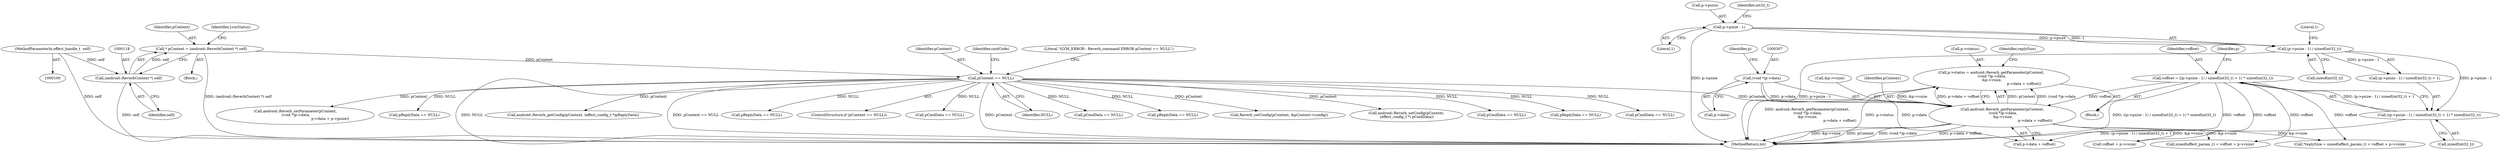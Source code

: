 digraph "0_Android_aeea52da00d210587fb3ed895de3d5f2e0264c88_6@pointer" {
"1000300" [label="(Call,p->status = android::Reverb_getParameter(pContext,\n (void *)p->data,\n &p->vsize,\n                                                          p->data + voffset))"];
"1000304" [label="(Call,android::Reverb_getParameter(pContext,\n (void *)p->data,\n &p->vsize,\n                                                          p->data + voffset))"];
"1000127" [label="(Call,pContext == NULL)"];
"1000115" [label="(Call,* pContext = (android::ReverbContext *) self)"];
"1000117" [label="(Call,(android::ReverbContext *) self)"];
"1000107" [label="(MethodParameterIn,effect_handle_t  self)"];
"1000306" [label="(Call,(void *)p->data)"];
"1000285" [label="(Call,voffset = ((p->psize - 1) / sizeof(int32_t) + 1) * sizeof(int32_t))"];
"1000287" [label="(Call,((p->psize - 1) / sizeof(int32_t) + 1) * sizeof(int32_t))"];
"1000289" [label="(Call,(p->psize - 1) / sizeof(int32_t))"];
"1000290" [label="(Call,p->psize - 1)"];
"1000224" [label="(Call,Reverb_setConfig(pContext, &pContext->config))"];
"1000116" [label="(Identifier,pContext)"];
"1000294" [label="(Literal,1)"];
"1000288" [label="(Call,(p->psize - 1) / sizeof(int32_t) + 1)"];
"1000124" [label="(Identifier,LvmStatus)"];
"1000194" [label="(Call,android::Reverb_setConfig(pContext,\n (effect_config_t *) pCmdData))"];
"1000336" [label="(Call,pCmdData == NULL)"];
"1000289" [label="(Call,(p->psize - 1) / sizeof(int32_t))"];
"1000128" [label="(Identifier,pContext)"];
"1000137" [label="(Identifier,cmdCode)"];
"1000285" [label="(Call,voffset = ((p->psize - 1) / sizeof(int32_t) + 1) * sizeof(int32_t))"];
"1000291" [label="(Call,p->psize)"];
"1000641" [label="(MethodReturn,int)"];
"1000313" [label="(Identifier,p)"];
"1000203" [label="(Call,pReplyData == NULL)"];
"1000295" [label="(Call,sizeof(int32_t))"];
"1000286" [label="(Identifier,voffset)"];
"1000296" [label="(Identifier,int32_t)"];
"1000166" [label="(Call,pCmdData == NULL)"];
"1000115" [label="(Call,* pContext = (android::ReverbContext *) self)"];
"1000386" [label="(Call,android::Reverb_setParameter(pContext,\n (void *)p->data,\n                                                              p->data + p->psize))"];
"1000119" [label="(Identifier,self)"];
"1000142" [label="(Call,pReplyData == NULL)"];
"1000315" [label="(Call,p->data + voffset)"];
"1000129" [label="(Identifier,NULL)"];
"1000217" [label="(Call,android::Reverb_getConfig(pContext, (effect_config_t *)pReplyData))"];
"1000311" [label="(Call,&p->vsize)"];
"1000127" [label="(Call,pContext == NULL)"];
"1000475" [label="(Call,pReplyData == NULL)"];
"1000126" [label="(ControlStructure,if (pContext == NULL))"];
"1000117" [label="(Call,(android::ReverbContext *) self)"];
"1000302" [label="(Identifier,p)"];
"1000301" [label="(Call,p->status)"];
"1000107" [label="(MethodParameterIn,effect_handle_t  self)"];
"1000290" [label="(Call,p->psize - 1)"];
"1000235" [label="(Call,pCmdData == NULL)"];
"1000306" [label="(Call,(void *)p->data)"];
"1000323" [label="(Call,sizeof(effect_param_t) + voffset + p->vsize)"];
"1000326" [label="(Call,voffset + p->vsize)"];
"1000516" [label="(Call,pCmdData == NULL)"];
"1000298" [label="(Call,sizeof(int32_t))"];
"1000113" [label="(Block,)"];
"1000297" [label="(Literal,1)"];
"1000300" [label="(Call,p->status = android::Reverb_getParameter(pContext,\n (void *)p->data,\n &p->vsize,\n                                                          p->data + voffset))"];
"1000287" [label="(Call,((p->psize - 1) / sizeof(int32_t) + 1) * sizeof(int32_t))"];
"1000132" [label="(Literal,\"\tLVM_ERROR : Reverb_command ERROR pContext == NULL\")"];
"1000232" [label="(Block,)"];
"1000304" [label="(Call,android::Reverb_getParameter(pContext,\n (void *)p->data,\n &p->vsize,\n                                                          p->data + voffset))"];
"1000308" [label="(Call,p->data)"];
"1000305" [label="(Identifier,pContext)"];
"1000404" [label="(Call,pReplyData == NULL)"];
"1000322" [label="(Identifier,replySize)"];
"1000320" [label="(Call,*replySize = sizeof(effect_param_t) + voffset + p->vsize)"];
"1000300" -> "1000232"  [label="AST: "];
"1000300" -> "1000304"  [label="CFG: "];
"1000301" -> "1000300"  [label="AST: "];
"1000304" -> "1000300"  [label="AST: "];
"1000322" -> "1000300"  [label="CFG: "];
"1000300" -> "1000641"  [label="DDG: android::Reverb_getParameter(pContext,\n (void *)p->data,\n &p->vsize,\n                                                          p->data + voffset)"];
"1000300" -> "1000641"  [label="DDG: p->status"];
"1000304" -> "1000300"  [label="DDG: pContext"];
"1000304" -> "1000300"  [label="DDG: (void *)p->data"];
"1000304" -> "1000300"  [label="DDG: &p->vsize"];
"1000304" -> "1000300"  [label="DDG: p->data + voffset"];
"1000304" -> "1000315"  [label="CFG: "];
"1000305" -> "1000304"  [label="AST: "];
"1000306" -> "1000304"  [label="AST: "];
"1000311" -> "1000304"  [label="AST: "];
"1000315" -> "1000304"  [label="AST: "];
"1000304" -> "1000641"  [label="DDG: p->data + voffset"];
"1000304" -> "1000641"  [label="DDG: &p->vsize"];
"1000304" -> "1000641"  [label="DDG: pContext"];
"1000304" -> "1000641"  [label="DDG: (void *)p->data"];
"1000127" -> "1000304"  [label="DDG: pContext"];
"1000306" -> "1000304"  [label="DDG: p->data"];
"1000285" -> "1000304"  [label="DDG: voffset"];
"1000304" -> "1000320"  [label="DDG: &p->vsize"];
"1000304" -> "1000323"  [label="DDG: &p->vsize"];
"1000304" -> "1000326"  [label="DDG: &p->vsize"];
"1000127" -> "1000126"  [label="AST: "];
"1000127" -> "1000129"  [label="CFG: "];
"1000128" -> "1000127"  [label="AST: "];
"1000129" -> "1000127"  [label="AST: "];
"1000132" -> "1000127"  [label="CFG: "];
"1000137" -> "1000127"  [label="CFG: "];
"1000127" -> "1000641"  [label="DDG: NULL"];
"1000127" -> "1000641"  [label="DDG: pContext == NULL"];
"1000127" -> "1000641"  [label="DDG: pContext"];
"1000115" -> "1000127"  [label="DDG: pContext"];
"1000127" -> "1000142"  [label="DDG: NULL"];
"1000127" -> "1000166"  [label="DDG: NULL"];
"1000127" -> "1000194"  [label="DDG: pContext"];
"1000127" -> "1000203"  [label="DDG: NULL"];
"1000127" -> "1000217"  [label="DDG: pContext"];
"1000127" -> "1000224"  [label="DDG: pContext"];
"1000127" -> "1000235"  [label="DDG: NULL"];
"1000127" -> "1000336"  [label="DDG: NULL"];
"1000127" -> "1000386"  [label="DDG: pContext"];
"1000127" -> "1000404"  [label="DDG: NULL"];
"1000127" -> "1000475"  [label="DDG: NULL"];
"1000127" -> "1000516"  [label="DDG: NULL"];
"1000115" -> "1000113"  [label="AST: "];
"1000115" -> "1000117"  [label="CFG: "];
"1000116" -> "1000115"  [label="AST: "];
"1000117" -> "1000115"  [label="AST: "];
"1000124" -> "1000115"  [label="CFG: "];
"1000115" -> "1000641"  [label="DDG: (android::ReverbContext *) self"];
"1000117" -> "1000115"  [label="DDG: self"];
"1000117" -> "1000119"  [label="CFG: "];
"1000118" -> "1000117"  [label="AST: "];
"1000119" -> "1000117"  [label="AST: "];
"1000117" -> "1000641"  [label="DDG: self"];
"1000107" -> "1000117"  [label="DDG: self"];
"1000107" -> "1000106"  [label="AST: "];
"1000107" -> "1000641"  [label="DDG: self"];
"1000306" -> "1000308"  [label="CFG: "];
"1000307" -> "1000306"  [label="AST: "];
"1000308" -> "1000306"  [label="AST: "];
"1000313" -> "1000306"  [label="CFG: "];
"1000306" -> "1000315"  [label="DDG: p->data"];
"1000285" -> "1000232"  [label="AST: "];
"1000285" -> "1000287"  [label="CFG: "];
"1000286" -> "1000285"  [label="AST: "];
"1000287" -> "1000285"  [label="AST: "];
"1000302" -> "1000285"  [label="CFG: "];
"1000285" -> "1000641"  [label="DDG: ((p->psize - 1) / sizeof(int32_t) + 1) * sizeof(int32_t)"];
"1000287" -> "1000285"  [label="DDG: (p->psize - 1) / sizeof(int32_t) + 1"];
"1000285" -> "1000315"  [label="DDG: voffset"];
"1000285" -> "1000320"  [label="DDG: voffset"];
"1000285" -> "1000323"  [label="DDG: voffset"];
"1000285" -> "1000326"  [label="DDG: voffset"];
"1000287" -> "1000298"  [label="CFG: "];
"1000288" -> "1000287"  [label="AST: "];
"1000298" -> "1000287"  [label="AST: "];
"1000287" -> "1000641"  [label="DDG: (p->psize - 1) / sizeof(int32_t) + 1"];
"1000289" -> "1000287"  [label="DDG: p->psize - 1"];
"1000289" -> "1000288"  [label="AST: "];
"1000289" -> "1000295"  [label="CFG: "];
"1000290" -> "1000289"  [label="AST: "];
"1000295" -> "1000289"  [label="AST: "];
"1000297" -> "1000289"  [label="CFG: "];
"1000289" -> "1000641"  [label="DDG: p->psize - 1"];
"1000289" -> "1000288"  [label="DDG: p->psize - 1"];
"1000290" -> "1000289"  [label="DDG: p->psize"];
"1000290" -> "1000289"  [label="DDG: 1"];
"1000290" -> "1000294"  [label="CFG: "];
"1000291" -> "1000290"  [label="AST: "];
"1000294" -> "1000290"  [label="AST: "];
"1000296" -> "1000290"  [label="CFG: "];
"1000290" -> "1000641"  [label="DDG: p->psize"];
}
